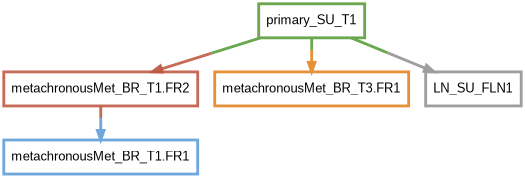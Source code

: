 digraph  {
dpi=600;size=3.5;
primary_SU_T1 [color="#6aa84f", fillcolor=white, fontname=Arial, penwidth="3.0", shape=box];
"metachronousMet_BR_T1.FR2" [color="#be5742e1", fillcolor=white, fontname=Arial, penwidth="3.0", shape=box];
"metachronousMet_BR_T1.FR1" [color="#6fa8dc", fillcolor=white, fontname=Arial, penwidth="3.0", shape=box];
"metachronousMet_BR_T3.FR1" [color="#e69138", fillcolor=white, fontname=Arial, penwidth="3.0", shape=box];
LN_SU_FLN1 [color="#9e9e9e", fillcolor=white, fontname=Arial, penwidth="3.0", shape=box];
primary_SU_T1 -> "metachronousMet_BR_T1.FR2"  [color="#6aa84f;0.5:#be5742e1", key=0, penwidth=3];
primary_SU_T1 -> "metachronousMet_BR_T3.FR1"  [color="#6aa84f;0.5:#e69138", key=0, penwidth=3];
primary_SU_T1 -> LN_SU_FLN1  [color="#6aa84f;0.5:#9e9e9e", key=0, penwidth=3];
"metachronousMet_BR_T1.FR2" -> "metachronousMet_BR_T1.FR1"  [color="#be5742e1;0.5:#6fa8dc", key=0, penwidth=3];
}
